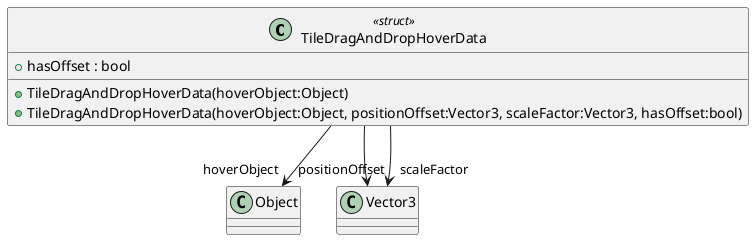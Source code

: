 @startuml
class TileDragAndDropHoverData <<struct>> {
    + hasOffset : bool
    + TileDragAndDropHoverData(hoverObject:Object)
    + TileDragAndDropHoverData(hoverObject:Object, positionOffset:Vector3, scaleFactor:Vector3, hasOffset:bool)
}
TileDragAndDropHoverData --> "hoverObject" Object
TileDragAndDropHoverData --> "positionOffset" Vector3
TileDragAndDropHoverData --> "scaleFactor" Vector3
@enduml
